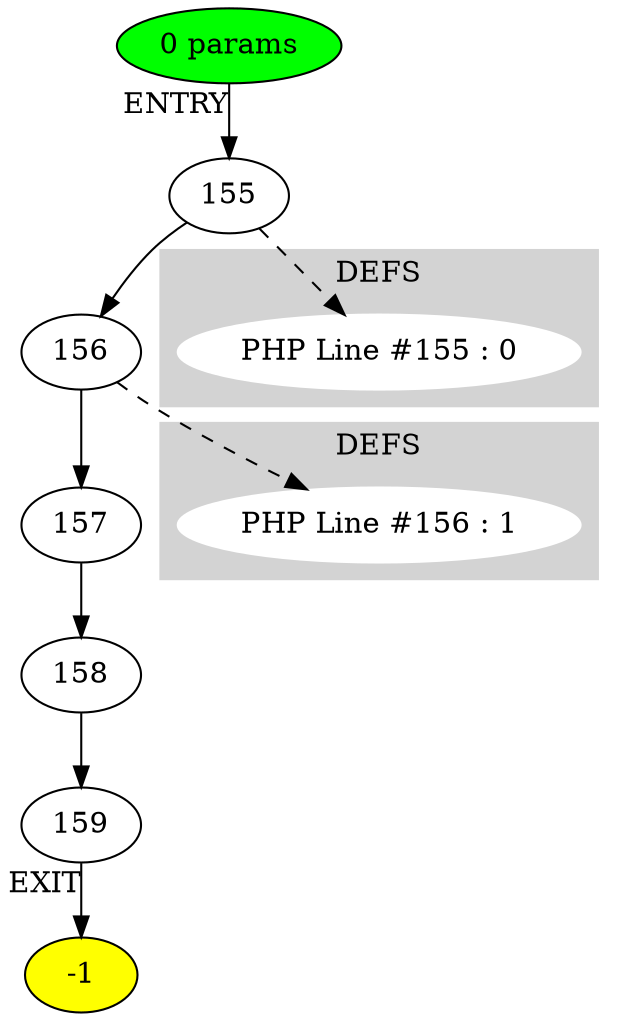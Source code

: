 digraph testName {
0 [label="155" tooltip="FPushFuncD
String
FPassCE
FCall
UnboxR
SetL
PopC
"];
1 [label="156" tooltip="FPushFuncD
FPassL
FCall
UnboxR
SetL
PopC
"];
2 [label="157" tooltip="FPushFuncD
String
FPassCE
FCall
PopR
"];
3 [label="158" tooltip="FPushFuncD
FPassL
FCall
UnboxR
Print
PopC
"];
4 [label="159" tooltip="Null
RetC
"];
0 -> 1;
1 -> 2;
2 -> 3;
3 -> 4;
-2 -> 0[xlabel="ENTRY"];
4 -> -1[xlabel="EXIT"];
-2 [fillcolor = green, style = filled]-1 [fillcolor= yellow, style = filled] subgraph cluster_g_0 { style=filled; color=lightgrey; node [style=filled,color=white]; g_0[label= "PHP Line #155 : 0"];label = "DEFS";}
0 -> g_0 [style="dashed"];
subgraph cluster_g_1 { style=filled; color=lightgrey; node [style=filled,color=white]; g_1[label= "PHP Line #156 : 1"];label = "DEFS";}
1 -> g_1 [style="dashed"];
-2 [label="0 params"];
}
